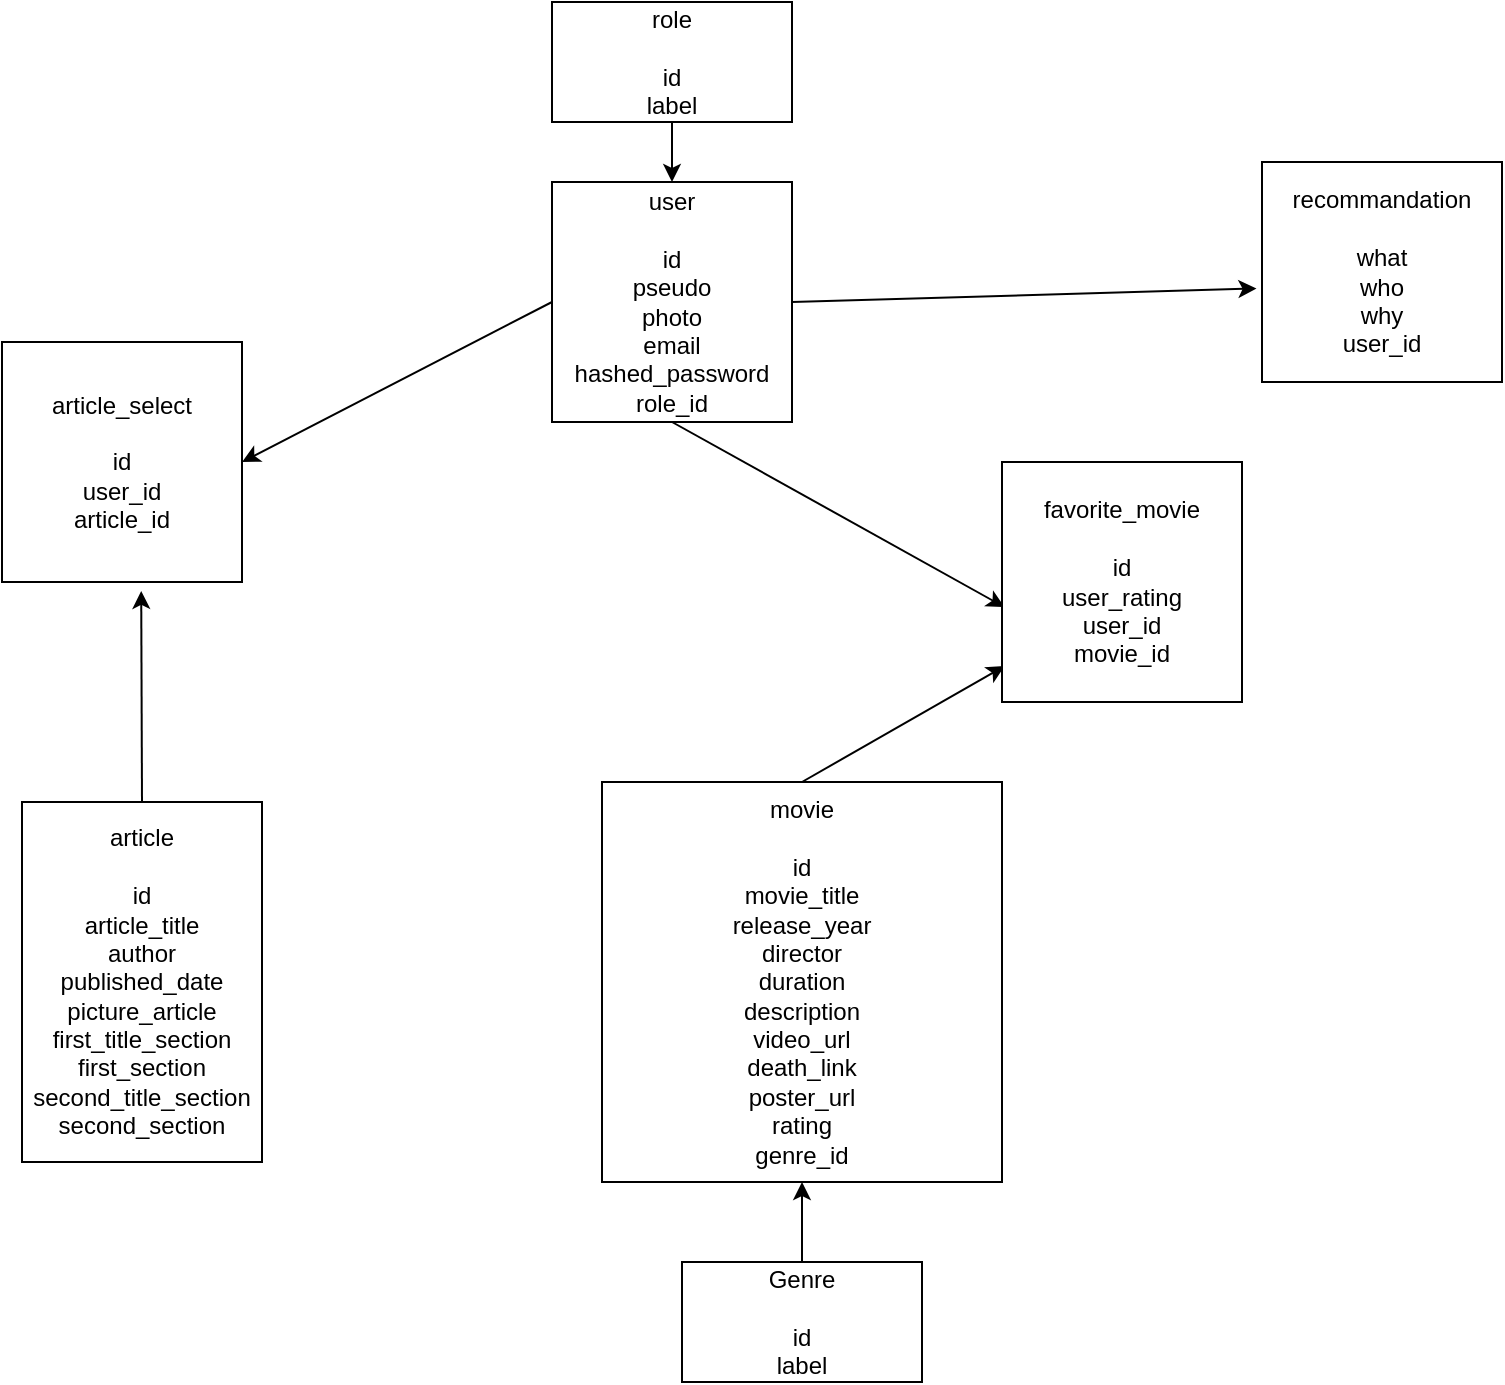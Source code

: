 <mxfile>
    <diagram id="nP_22HQLWyZtwcQR0NrW" name="Page-1">
        <mxGraphModel dx="753" dy="599" grid="1" gridSize="10" guides="1" tooltips="1" connect="1" arrows="1" fold="1" page="1" pageScale="1" pageWidth="850" pageHeight="1100" math="0" shadow="0">
            <root>
                <mxCell id="0"/>
                <mxCell id="1" parent="0"/>
                <mxCell id="8" style="edgeStyle=none;html=1;exitX=0.5;exitY=1;exitDx=0;exitDy=0;entryX=0.5;entryY=0;entryDx=0;entryDy=0;" parent="1" source="3" target="4" edge="1">
                    <mxGeometry relative="1" as="geometry"/>
                </mxCell>
                <mxCell id="3" value="role&lt;br&gt;&lt;br&gt;id&lt;br&gt;label" style="rounded=0;whiteSpace=wrap;html=1;" parent="1" vertex="1">
                    <mxGeometry x="305" y="30" width="120" height="60" as="geometry"/>
                </mxCell>
                <mxCell id="18" style="edgeStyle=none;html=1;exitX=1;exitY=0.5;exitDx=0;exitDy=0;entryX=-0.023;entryY=0.575;entryDx=0;entryDy=0;entryPerimeter=0;" parent="1" source="4" target="16" edge="1">
                    <mxGeometry relative="1" as="geometry"/>
                </mxCell>
                <mxCell id="20" style="edgeStyle=none;html=1;exitX=0;exitY=0.5;exitDx=0;exitDy=0;entryX=1;entryY=0.5;entryDx=0;entryDy=0;" parent="1" source="4" target="19" edge="1">
                    <mxGeometry relative="1" as="geometry"/>
                </mxCell>
                <mxCell id="23" style="edgeStyle=none;html=1;exitX=0.5;exitY=1;exitDx=0;exitDy=0;entryX=0.011;entryY=0.605;entryDx=0;entryDy=0;entryPerimeter=0;" parent="1" source="4" target="17" edge="1">
                    <mxGeometry relative="1" as="geometry"/>
                </mxCell>
                <mxCell id="4" value="user&lt;br&gt;&lt;br&gt;id&lt;br&gt;pseudo&lt;br&gt;photo&lt;br&gt;email&lt;br&gt;hashed_password&lt;br&gt;role_id" style="rounded=0;whiteSpace=wrap;html=1;" parent="1" vertex="1">
                    <mxGeometry x="305" y="120" width="120" height="120" as="geometry"/>
                </mxCell>
                <mxCell id="22" style="edgeStyle=none;html=1;exitX=0.5;exitY=0;exitDx=0;exitDy=0;entryX=0.011;entryY=0.85;entryDx=0;entryDy=0;entryPerimeter=0;" parent="1" source="12" target="17" edge="1">
                    <mxGeometry relative="1" as="geometry"/>
                </mxCell>
                <mxCell id="12" value="movie&lt;br&gt;&lt;br&gt;id&lt;br&gt;movie_title&lt;br&gt;release_year&lt;br&gt;director&lt;br&gt;duration&lt;br&gt;description&lt;br&gt;video_url&lt;br&gt;death_link&lt;br&gt;poster_url&lt;br&gt;rating&lt;br&gt;genre_id" style="whiteSpace=wrap;html=1;aspect=fixed;" parent="1" vertex="1">
                    <mxGeometry x="330" y="420" width="200" height="200" as="geometry"/>
                </mxCell>
                <mxCell id="14" style="edgeStyle=none;html=1;exitX=0.5;exitY=0;exitDx=0;exitDy=0;entryX=0.5;entryY=1;entryDx=0;entryDy=0;" parent="1" source="13" target="12" edge="1">
                    <mxGeometry relative="1" as="geometry"/>
                </mxCell>
                <mxCell id="13" value="Genre&lt;br&gt;&lt;br&gt;id&lt;br&gt;label" style="rounded=0;whiteSpace=wrap;html=1;" parent="1" vertex="1">
                    <mxGeometry x="370" y="660" width="120" height="60" as="geometry"/>
                </mxCell>
                <mxCell id="21" style="edgeStyle=none;html=1;exitX=0.5;exitY=0;exitDx=0;exitDy=0;entryX=0.58;entryY=1.037;entryDx=0;entryDy=0;entryPerimeter=0;" parent="1" source="15" target="19" edge="1">
                    <mxGeometry relative="1" as="geometry"/>
                </mxCell>
                <mxCell id="15" value="article&lt;br&gt;&lt;br&gt;id&lt;br&gt;article_title&lt;br&gt;author&lt;br&gt;published_date&lt;br&gt;picture_article&lt;br&gt;first_title_section&lt;br&gt;first_section&lt;br&gt;second_title_section&lt;br&gt;second_section" style="rounded=0;whiteSpace=wrap;html=1;" parent="1" vertex="1">
                    <mxGeometry x="40" y="430" width="120" height="180" as="geometry"/>
                </mxCell>
                <mxCell id="16" value="recommandation&lt;br&gt;&lt;br&gt;what&lt;br&gt;who&lt;br&gt;why&lt;br&gt;user_id" style="rounded=0;whiteSpace=wrap;html=1;" parent="1" vertex="1">
                    <mxGeometry x="660" y="110" width="120" height="110" as="geometry"/>
                </mxCell>
                <mxCell id="17" value="favorite_movie&lt;br&gt;&lt;br&gt;id&lt;br&gt;user_rating&lt;br&gt;user_id&lt;br&gt;movie_id" style="rounded=0;whiteSpace=wrap;html=1;" parent="1" vertex="1">
                    <mxGeometry x="530" y="260" width="120" height="120" as="geometry"/>
                </mxCell>
                <mxCell id="19" value="article_select&lt;br&gt;&lt;br&gt;id&lt;br&gt;user_id&lt;br&gt;article_id" style="rounded=0;whiteSpace=wrap;html=1;" parent="1" vertex="1">
                    <mxGeometry x="30" y="200" width="120" height="120" as="geometry"/>
                </mxCell>
            </root>
        </mxGraphModel>
    </diagram>
</mxfile>